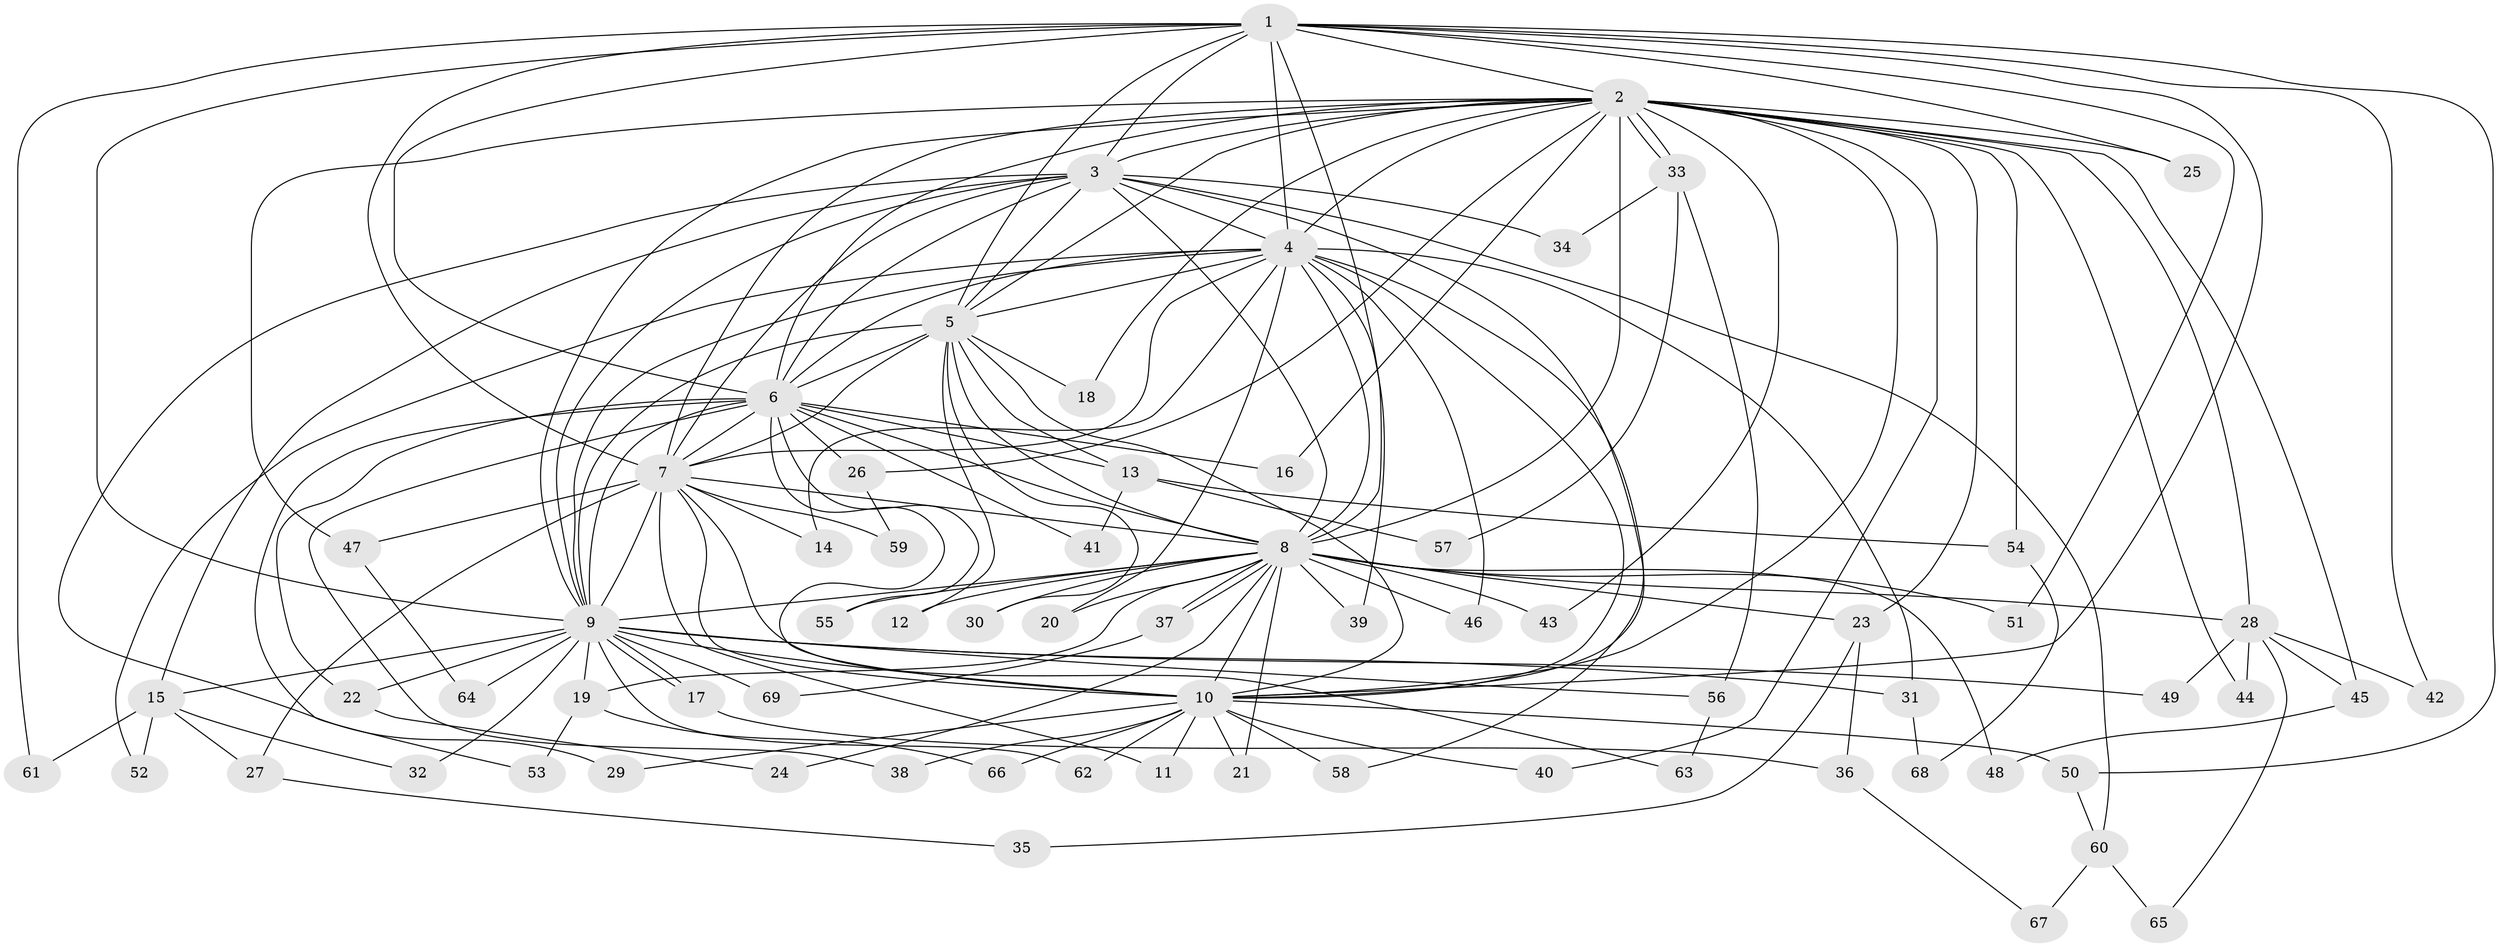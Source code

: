 // coarse degree distribution, {19: 0.038461538461538464, 21: 0.019230769230769232, 16: 0.019230769230769232, 23: 0.019230769230769232, 9: 0.019230769230769232, 13: 0.019230769230769232, 2: 0.5961538461538461, 5: 0.038461538461538464, 6: 0.019230769230769232, 3: 0.1346153846153846, 4: 0.057692307692307696, 1: 0.019230769230769232}
// Generated by graph-tools (version 1.1) at 2025/41/03/06/25 10:41:44]
// undirected, 69 vertices, 163 edges
graph export_dot {
graph [start="1"]
  node [color=gray90,style=filled];
  1;
  2;
  3;
  4;
  5;
  6;
  7;
  8;
  9;
  10;
  11;
  12;
  13;
  14;
  15;
  16;
  17;
  18;
  19;
  20;
  21;
  22;
  23;
  24;
  25;
  26;
  27;
  28;
  29;
  30;
  31;
  32;
  33;
  34;
  35;
  36;
  37;
  38;
  39;
  40;
  41;
  42;
  43;
  44;
  45;
  46;
  47;
  48;
  49;
  50;
  51;
  52;
  53;
  54;
  55;
  56;
  57;
  58;
  59;
  60;
  61;
  62;
  63;
  64;
  65;
  66;
  67;
  68;
  69;
  1 -- 2;
  1 -- 3;
  1 -- 4;
  1 -- 5;
  1 -- 6;
  1 -- 7;
  1 -- 8;
  1 -- 9;
  1 -- 10;
  1 -- 25;
  1 -- 42;
  1 -- 50;
  1 -- 51;
  1 -- 61;
  2 -- 3;
  2 -- 4;
  2 -- 5;
  2 -- 6;
  2 -- 7;
  2 -- 8;
  2 -- 9;
  2 -- 10;
  2 -- 16;
  2 -- 18;
  2 -- 23;
  2 -- 25;
  2 -- 26;
  2 -- 28;
  2 -- 33;
  2 -- 33;
  2 -- 40;
  2 -- 43;
  2 -- 44;
  2 -- 45;
  2 -- 47;
  2 -- 54;
  3 -- 4;
  3 -- 5;
  3 -- 6;
  3 -- 7;
  3 -- 8;
  3 -- 9;
  3 -- 10;
  3 -- 15;
  3 -- 29;
  3 -- 34;
  3 -- 60;
  4 -- 5;
  4 -- 6;
  4 -- 7;
  4 -- 8;
  4 -- 9;
  4 -- 10;
  4 -- 14;
  4 -- 20;
  4 -- 31;
  4 -- 39;
  4 -- 46;
  4 -- 52;
  4 -- 58;
  5 -- 6;
  5 -- 7;
  5 -- 8;
  5 -- 9;
  5 -- 10;
  5 -- 12;
  5 -- 13;
  5 -- 18;
  5 -- 30;
  6 -- 7;
  6 -- 8;
  6 -- 9;
  6 -- 10;
  6 -- 13;
  6 -- 16;
  6 -- 22;
  6 -- 26;
  6 -- 38;
  6 -- 41;
  6 -- 53;
  6 -- 55;
  7 -- 8;
  7 -- 9;
  7 -- 10;
  7 -- 11;
  7 -- 14;
  7 -- 27;
  7 -- 47;
  7 -- 59;
  7 -- 63;
  8 -- 9;
  8 -- 10;
  8 -- 12;
  8 -- 19;
  8 -- 20;
  8 -- 21;
  8 -- 23;
  8 -- 24;
  8 -- 28;
  8 -- 30;
  8 -- 37;
  8 -- 37;
  8 -- 39;
  8 -- 43;
  8 -- 46;
  8 -- 48;
  8 -- 51;
  8 -- 55;
  9 -- 10;
  9 -- 15;
  9 -- 17;
  9 -- 17;
  9 -- 19;
  9 -- 22;
  9 -- 31;
  9 -- 32;
  9 -- 49;
  9 -- 56;
  9 -- 62;
  9 -- 64;
  9 -- 69;
  10 -- 11;
  10 -- 21;
  10 -- 29;
  10 -- 38;
  10 -- 40;
  10 -- 50;
  10 -- 58;
  10 -- 62;
  10 -- 66;
  13 -- 41;
  13 -- 54;
  13 -- 57;
  15 -- 27;
  15 -- 32;
  15 -- 52;
  15 -- 61;
  17 -- 36;
  19 -- 53;
  19 -- 66;
  22 -- 24;
  23 -- 35;
  23 -- 36;
  26 -- 59;
  27 -- 35;
  28 -- 42;
  28 -- 44;
  28 -- 45;
  28 -- 49;
  28 -- 65;
  31 -- 68;
  33 -- 34;
  33 -- 56;
  33 -- 57;
  36 -- 67;
  37 -- 69;
  45 -- 48;
  47 -- 64;
  50 -- 60;
  54 -- 68;
  56 -- 63;
  60 -- 65;
  60 -- 67;
}
